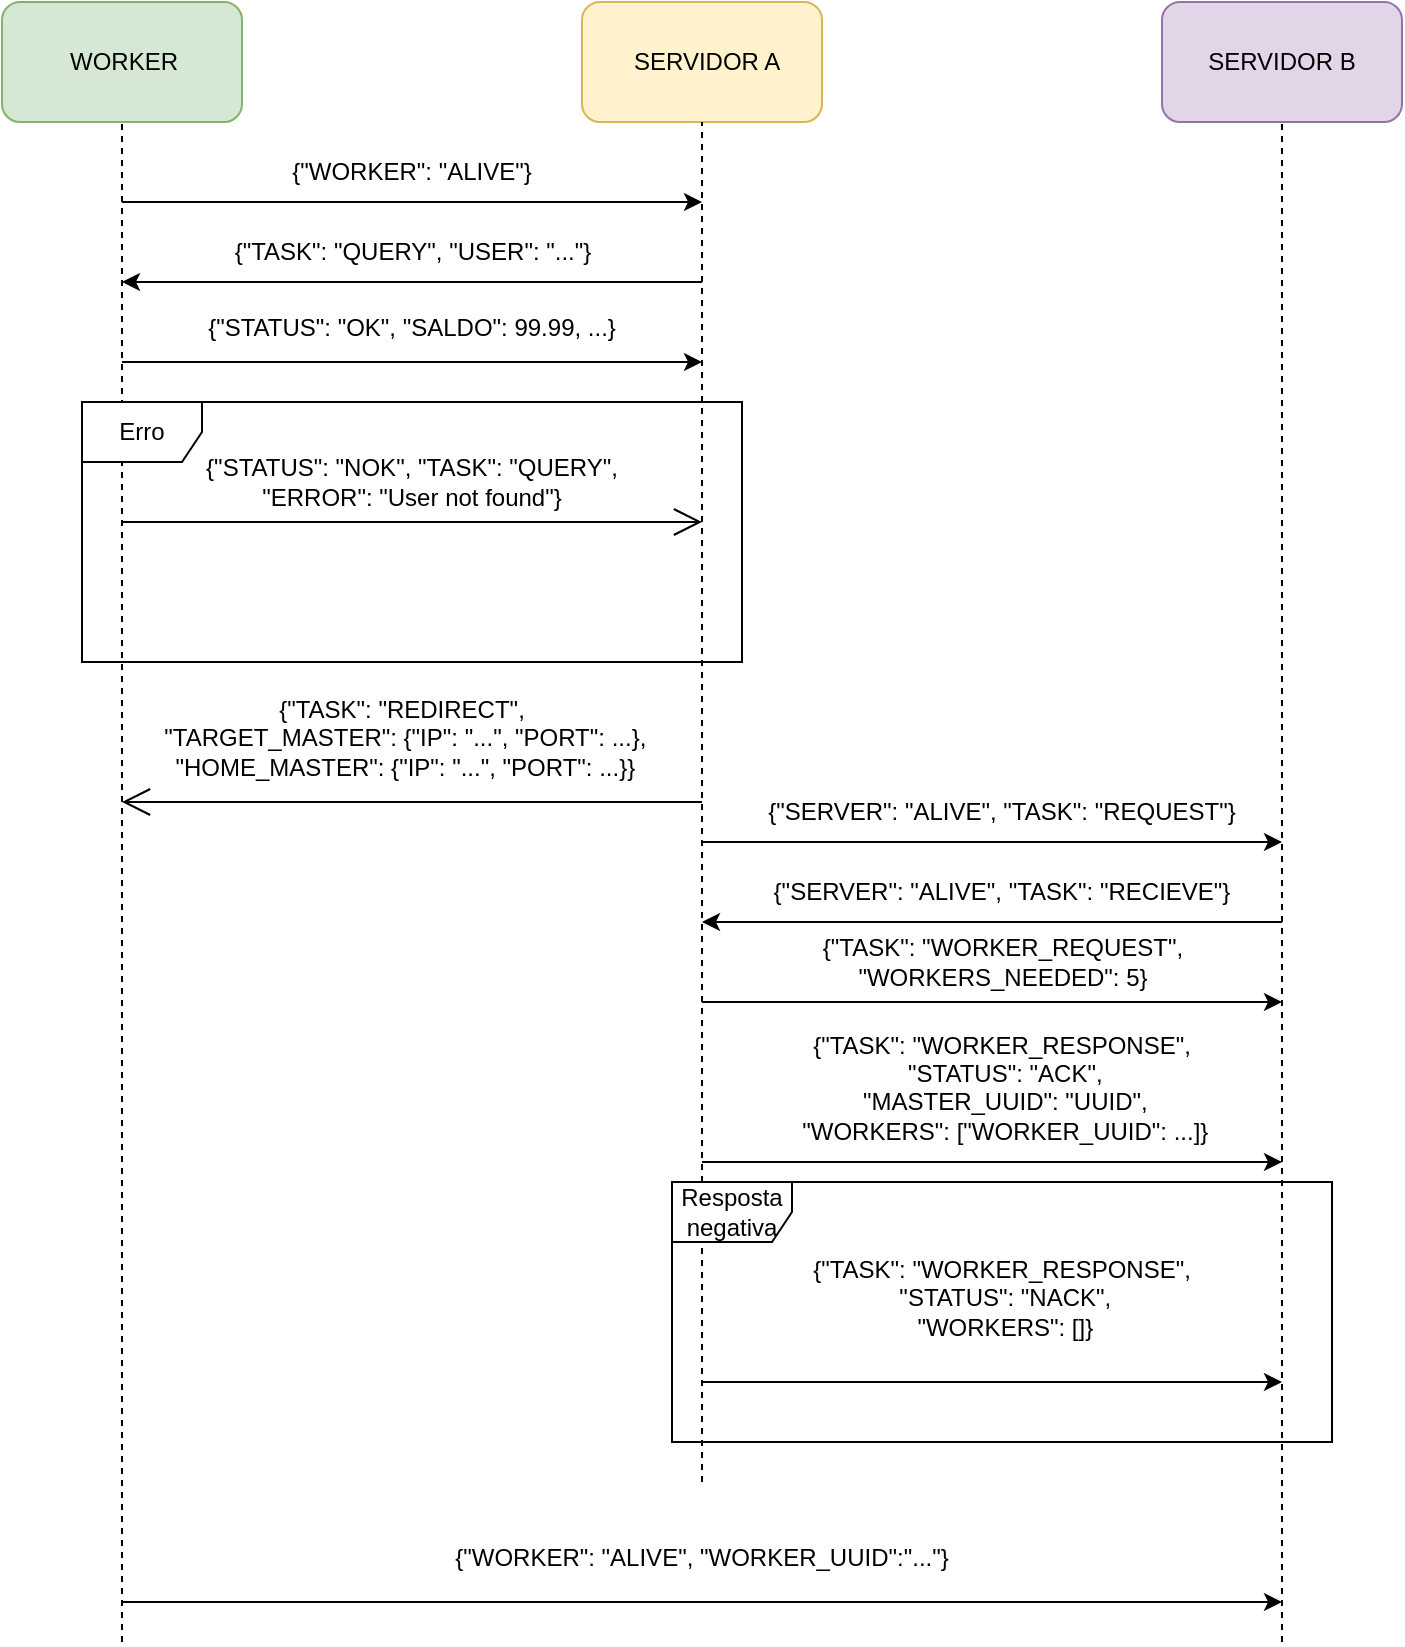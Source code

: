 <mxfile version="28.0.6">
  <diagram name="Página-1" id="YbEsryXh_7t6vPxzy6sB">
    <mxGraphModel dx="1188" dy="701" grid="1" gridSize="10" guides="1" tooltips="1" connect="1" arrows="1" fold="1" page="1" pageScale="1" pageWidth="827" pageHeight="1169" math="0" shadow="0">
      <root>
        <mxCell id="0" />
        <mxCell id="1" parent="0" />
        <mxCell id="z4DpApWJzl8NDFuBkj6w-7" value="" style="rounded=1;whiteSpace=wrap;html=1;fillColor=#d5e8d4;strokeColor=#82b366;" vertex="1" parent="1">
          <mxGeometry x="100" y="20" width="120" height="60" as="geometry" />
        </mxCell>
        <mxCell id="z4DpApWJzl8NDFuBkj6w-8" value="" style="rounded=1;whiteSpace=wrap;html=1;fillColor=#fff2cc;strokeColor=#d6b656;" vertex="1" parent="1">
          <mxGeometry x="390" y="20" width="120" height="60" as="geometry" />
        </mxCell>
        <mxCell id="z4DpApWJzl8NDFuBkj6w-9" value="" style="rounded=1;whiteSpace=wrap;html=1;fillColor=#e1d5e7;strokeColor=#9673a6;" vertex="1" parent="1">
          <mxGeometry x="680" y="20" width="120" height="60" as="geometry" />
        </mxCell>
        <mxCell id="z4DpApWJzl8NDFuBkj6w-11" value="" style="endArrow=none;dashed=1;html=1;rounded=0;entryX=0.5;entryY=1;entryDx=0;entryDy=0;" edge="1" parent="1" target="z4DpApWJzl8NDFuBkj6w-7">
          <mxGeometry width="50" height="50" relative="1" as="geometry">
            <mxPoint x="160" y="840" as="sourcePoint" />
            <mxPoint x="500" y="160" as="targetPoint" />
          </mxGeometry>
        </mxCell>
        <mxCell id="z4DpApWJzl8NDFuBkj6w-12" value="" style="endArrow=none;dashed=1;html=1;rounded=0;entryX=0.5;entryY=1;entryDx=0;entryDy=0;" edge="1" parent="1" target="z4DpApWJzl8NDFuBkj6w-8">
          <mxGeometry width="50" height="50" relative="1" as="geometry">
            <mxPoint x="450" y="760" as="sourcePoint" />
            <mxPoint x="500" y="160" as="targetPoint" />
          </mxGeometry>
        </mxCell>
        <mxCell id="z4DpApWJzl8NDFuBkj6w-13" value="" style="endArrow=none;dashed=1;html=1;rounded=0;entryX=0.5;entryY=1;entryDx=0;entryDy=0;" edge="1" parent="1" target="z4DpApWJzl8NDFuBkj6w-9">
          <mxGeometry width="50" height="50" relative="1" as="geometry">
            <mxPoint x="740" y="840" as="sourcePoint" />
            <mxPoint x="500" y="160" as="targetPoint" />
          </mxGeometry>
        </mxCell>
        <mxCell id="z4DpApWJzl8NDFuBkj6w-14" value="WORKER" style="text;strokeColor=none;fillColor=none;align=left;verticalAlign=middle;spacingLeft=4;spacingRight=4;overflow=hidden;points=[[0,0.5],[1,0.5]];portConstraint=eastwest;rotatable=0;whiteSpace=wrap;html=1;" vertex="1" parent="1">
          <mxGeometry x="127.5" y="35" width="65" height="30" as="geometry" />
        </mxCell>
        <mxCell id="z4DpApWJzl8NDFuBkj6w-15" value="SERVIDOR A" style="text;strokeColor=none;fillColor=none;align=left;verticalAlign=middle;spacingLeft=4;spacingRight=4;overflow=hidden;points=[[0,0.5],[1,0.5]];portConstraint=eastwest;rotatable=0;whiteSpace=wrap;html=1;" vertex="1" parent="1">
          <mxGeometry x="410" y="35" width="85" height="30" as="geometry" />
        </mxCell>
        <mxCell id="z4DpApWJzl8NDFuBkj6w-17" value="SERVIDOR B" style="text;html=1;align=center;verticalAlign=middle;whiteSpace=wrap;rounded=0;" vertex="1" parent="1">
          <mxGeometry x="700" y="35" width="80" height="30" as="geometry" />
        </mxCell>
        <mxCell id="z4DpApWJzl8NDFuBkj6w-18" value="" style="endArrow=classic;html=1;rounded=0;" edge="1" parent="1">
          <mxGeometry width="50" height="50" relative="1" as="geometry">
            <mxPoint x="160" y="120" as="sourcePoint" />
            <mxPoint x="450" y="120" as="targetPoint" />
          </mxGeometry>
        </mxCell>
        <mxCell id="z4DpApWJzl8NDFuBkj6w-20" value="{&quot;WORKER&quot;: &quot;ALIVE&quot;}" style="text;html=1;align=center;verticalAlign=middle;whiteSpace=wrap;rounded=0;" vertex="1" parent="1">
          <mxGeometry x="240" y="90" width="130" height="30" as="geometry" />
        </mxCell>
        <mxCell id="z4DpApWJzl8NDFuBkj6w-21" value="" style="endArrow=classic;html=1;rounded=0;" edge="1" parent="1">
          <mxGeometry width="50" height="50" relative="1" as="geometry">
            <mxPoint x="450" y="160" as="sourcePoint" />
            <mxPoint x="160" y="160" as="targetPoint" />
          </mxGeometry>
        </mxCell>
        <mxCell id="z4DpApWJzl8NDFuBkj6w-22" value="{&quot;TASK&quot;: &quot;QUERY&quot;, &quot;USER&quot;: &quot;...&quot;}" style="text;html=1;align=center;verticalAlign=middle;whiteSpace=wrap;rounded=0;" vertex="1" parent="1">
          <mxGeometry x="207.5" y="130" width="195" height="30" as="geometry" />
        </mxCell>
        <mxCell id="z4DpApWJzl8NDFuBkj6w-23" value="" style="endArrow=classic;html=1;rounded=0;" edge="1" parent="1">
          <mxGeometry width="50" height="50" relative="1" as="geometry">
            <mxPoint x="160" y="200" as="sourcePoint" />
            <mxPoint x="450" y="200" as="targetPoint" />
          </mxGeometry>
        </mxCell>
        <mxCell id="z4DpApWJzl8NDFuBkj6w-24" value="{&quot;STATUS&quot;: &quot;OK&quot;, &quot;SALDO&quot;: 99.99, ...}&lt;div&gt;&lt;br&gt;&lt;/div&gt;" style="text;html=1;align=center;verticalAlign=middle;whiteSpace=wrap;rounded=0;" vertex="1" parent="1">
          <mxGeometry x="200" y="180" width="210" height="20" as="geometry" />
        </mxCell>
        <mxCell id="z4DpApWJzl8NDFuBkj6w-25" value="Erro" style="shape=umlFrame;whiteSpace=wrap;html=1;pointerEvents=0;" vertex="1" parent="1">
          <mxGeometry x="140" y="220" width="330" height="130" as="geometry" />
        </mxCell>
        <mxCell id="z4DpApWJzl8NDFuBkj6w-29" value="" style="endArrow=open;endFill=1;endSize=12;html=1;rounded=0;" edge="1" parent="1">
          <mxGeometry width="160" relative="1" as="geometry">
            <mxPoint x="160" y="280" as="sourcePoint" />
            <mxPoint x="450" y="280" as="targetPoint" />
          </mxGeometry>
        </mxCell>
        <mxCell id="z4DpApWJzl8NDFuBkj6w-30" value="{&quot;STATUS&quot;: &quot;NOK&quot;, &quot;TASK&quot;: &quot;QUERY&quot;, &quot;ERROR&quot;: &quot;User not found&quot;}" style="text;html=1;align=center;verticalAlign=middle;whiteSpace=wrap;rounded=0;" vertex="1" parent="1">
          <mxGeometry x="185" y="240" width="240" height="40" as="geometry" />
        </mxCell>
        <mxCell id="z4DpApWJzl8NDFuBkj6w-31" value="" style="endArrow=open;endFill=1;endSize=12;html=1;rounded=0;" edge="1" parent="1">
          <mxGeometry width="160" relative="1" as="geometry">
            <mxPoint x="450" y="420" as="sourcePoint" />
            <mxPoint x="160" y="420" as="targetPoint" />
          </mxGeometry>
        </mxCell>
        <mxCell id="z4DpApWJzl8NDFuBkj6w-32" value="&lt;div&gt;{&quot;TASK&quot;: &quot;REDIRECT&quot;,&lt;/div&gt;&lt;div&gt;&amp;nbsp;&quot;TARGET_MASTER&quot;: {&quot;IP&quot;: &quot;...&quot;, &quot;PORT&quot;: ...},&lt;/div&gt;&lt;div&gt;&amp;nbsp;&quot;HOME_MASTER&quot;: {&quot;IP&quot;: &quot;...&quot;, &quot;PORT&quot;: ...}&lt;span style=&quot;background-color: transparent; color: light-dark(rgb(0, 0, 0), rgb(255, 255, 255));&quot;&gt;}&lt;/span&gt;&lt;/div&gt;&lt;div&gt;&lt;br&gt;&lt;/div&gt;" style="text;html=1;align=center;verticalAlign=middle;whiteSpace=wrap;rounded=0;" vertex="1" parent="1">
          <mxGeometry x="150" y="380" width="300" height="30" as="geometry" />
        </mxCell>
        <mxCell id="z4DpApWJzl8NDFuBkj6w-33" value="" style="endArrow=classic;html=1;rounded=0;" edge="1" parent="1">
          <mxGeometry width="50" height="50" relative="1" as="geometry">
            <mxPoint x="450" y="440" as="sourcePoint" />
            <mxPoint x="740" y="440" as="targetPoint" />
          </mxGeometry>
        </mxCell>
        <mxCell id="z4DpApWJzl8NDFuBkj6w-34" value="{&quot;SERVER&quot;: &quot;ALIVE&quot;, &quot;TASK&quot;: &quot;REQUEST&quot;}" style="text;html=1;align=center;verticalAlign=middle;whiteSpace=wrap;rounded=0;" vertex="1" parent="1">
          <mxGeometry x="480" y="410" width="240" height="30" as="geometry" />
        </mxCell>
        <mxCell id="z4DpApWJzl8NDFuBkj6w-35" value="" style="endArrow=classic;html=1;rounded=0;" edge="1" parent="1">
          <mxGeometry width="50" height="50" relative="1" as="geometry">
            <mxPoint x="740" y="480" as="sourcePoint" />
            <mxPoint x="450" y="480" as="targetPoint" />
          </mxGeometry>
        </mxCell>
        <mxCell id="z4DpApWJzl8NDFuBkj6w-36" value="{&quot;SERVER&quot;: &quot;ALIVE&quot;, &quot;TASK&quot;: &quot;RECIEVE&quot;}" style="text;html=1;align=center;verticalAlign=middle;whiteSpace=wrap;rounded=0;" vertex="1" parent="1">
          <mxGeometry x="475" y="450" width="250" height="30" as="geometry" />
        </mxCell>
        <mxCell id="z4DpApWJzl8NDFuBkj6w-37" value="" style="endArrow=classic;html=1;rounded=0;" edge="1" parent="1">
          <mxGeometry width="50" height="50" relative="1" as="geometry">
            <mxPoint x="450" y="520" as="sourcePoint" />
            <mxPoint x="740" y="520" as="targetPoint" />
          </mxGeometry>
        </mxCell>
        <mxCell id="z4DpApWJzl8NDFuBkj6w-38" value="{&quot;TASK&quot;: &quot;WORKER_REQUEST&quot;, &quot;WORKERS_NEEDED&quot;: 5}" style="text;html=1;align=center;verticalAlign=middle;whiteSpace=wrap;rounded=0;" vertex="1" parent="1">
          <mxGeometry x="502.5" y="480" width="195" height="40" as="geometry" />
        </mxCell>
        <mxCell id="z4DpApWJzl8NDFuBkj6w-39" value="" style="endArrow=classic;html=1;rounded=0;" edge="1" parent="1">
          <mxGeometry width="50" height="50" relative="1" as="geometry">
            <mxPoint x="450" y="600" as="sourcePoint" />
            <mxPoint x="740" y="600" as="targetPoint" />
          </mxGeometry>
        </mxCell>
        <mxCell id="z4DpApWJzl8NDFuBkj6w-40" value="&lt;div&gt;{&quot;TASK&quot;: &quot;WORKER_RESPONSE&quot;,&lt;/div&gt;&lt;div&gt;&amp;nbsp;&quot;STATUS&quot;: &quot;ACK&quot;,&lt;/div&gt;&lt;div&gt;&amp;nbsp;&quot;MASTER_UUID&quot;: &quot;UUID&quot;,&lt;/div&gt;&lt;div&gt;&amp;nbsp;&quot;WORKERS&quot;: [&quot;WORKER_UUID&quot;: ...]}&lt;/div&gt;&lt;div&gt;&lt;br&gt;&lt;/div&gt;" style="text;html=1;align=center;verticalAlign=middle;whiteSpace=wrap;rounded=0;" vertex="1" parent="1">
          <mxGeometry x="455" y="530" width="290" height="80" as="geometry" />
        </mxCell>
        <mxCell id="z4DpApWJzl8NDFuBkj6w-41" value="Resposta negativa" style="shape=umlFrame;whiteSpace=wrap;html=1;pointerEvents=0;" vertex="1" parent="1">
          <mxGeometry x="435" y="610" width="330" height="130" as="geometry" />
        </mxCell>
        <mxCell id="z4DpApWJzl8NDFuBkj6w-42" value="" style="endArrow=classic;html=1;rounded=0;" edge="1" parent="1">
          <mxGeometry width="50" height="50" relative="1" as="geometry">
            <mxPoint x="450" y="710" as="sourcePoint" />
            <mxPoint x="740" y="710" as="targetPoint" />
          </mxGeometry>
        </mxCell>
        <mxCell id="z4DpApWJzl8NDFuBkj6w-43" value="&lt;div&gt;{&quot;TASK&quot;: &quot;WORKER_RESPONSE&quot;,&lt;/div&gt;&lt;div&gt;&amp;nbsp;&quot;STATUS&quot;: &quot;NACK&quot;,&lt;/div&gt;&lt;div&gt;&amp;nbsp;&quot;WORKERS&quot;: []}&lt;/div&gt;&lt;div&gt;&lt;br&gt;&lt;/div&gt;" style="text;html=1;align=center;verticalAlign=middle;whiteSpace=wrap;rounded=0;" vertex="1" parent="1">
          <mxGeometry x="455" y="635" width="290" height="80" as="geometry" />
        </mxCell>
        <mxCell id="z4DpApWJzl8NDFuBkj6w-44" value="" style="endArrow=classic;html=1;rounded=0;" edge="1" parent="1">
          <mxGeometry width="50" height="50" relative="1" as="geometry">
            <mxPoint x="160" y="820" as="sourcePoint" />
            <mxPoint x="740" y="820" as="targetPoint" />
          </mxGeometry>
        </mxCell>
        <mxCell id="z4DpApWJzl8NDFuBkj6w-45" value="&lt;div&gt;{&quot;WORKER&quot;: &quot;ALIVE&quot;, &quot;WORKER_UUID&quot;:&quot;...&quot;}&lt;/div&gt;&lt;div&gt;&lt;br&gt;&lt;/div&gt;" style="text;html=1;align=center;verticalAlign=middle;whiteSpace=wrap;rounded=0;" vertex="1" parent="1">
          <mxGeometry x="315" y="790" width="270" height="30" as="geometry" />
        </mxCell>
      </root>
    </mxGraphModel>
  </diagram>
</mxfile>

